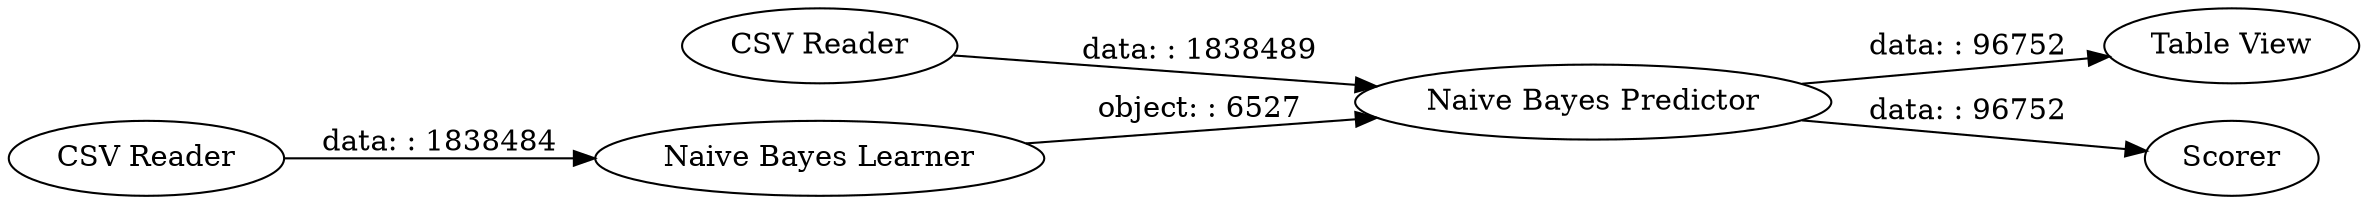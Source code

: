 digraph {
	"8776933379087521125_2" [label="CSV Reader"]
	"8776933379087521125_6" [label="Table View"]
	"8776933379087521125_1" [label="CSV Reader"]
	"8776933379087521125_3" [label="Naive Bayes Learner"]
	"8776933379087521125_4" [label="Naive Bayes Predictor"]
	"8776933379087521125_7" [label=Scorer]
	"8776933379087521125_2" -> "8776933379087521125_4" [label="data: : 1838489"]
	"8776933379087521125_4" -> "8776933379087521125_6" [label="data: : 96752"]
	"8776933379087521125_4" -> "8776933379087521125_7" [label="data: : 96752"]
	"8776933379087521125_1" -> "8776933379087521125_3" [label="data: : 1838484"]
	"8776933379087521125_3" -> "8776933379087521125_4" [label="object: : 6527"]
	rankdir=LR
}
